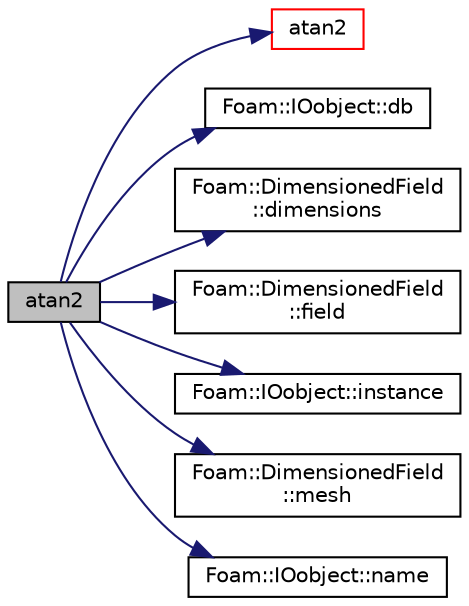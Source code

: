 digraph "atan2"
{
  bgcolor="transparent";
  edge [fontname="Helvetica",fontsize="10",labelfontname="Helvetica",labelfontsize="10"];
  node [fontname="Helvetica",fontsize="10",shape=record];
  rankdir="LR";
  Node66684 [label="atan2",height=0.2,width=0.4,color="black", fillcolor="grey75", style="filled", fontcolor="black"];
  Node66684 -> Node66685 [color="midnightblue",fontsize="10",style="solid",fontname="Helvetica"];
  Node66685 [label="atan2",height=0.2,width=0.4,color="red",URL="$a21851.html#a7c3244436f5bb68e49184c00b86ccc8d"];
  Node66684 -> Node66689 [color="midnightblue",fontsize="10",style="solid",fontname="Helvetica"];
  Node66689 [label="Foam::IOobject::db",height=0.2,width=0.4,color="black",URL="$a27249.html#a65cc75d9f80b1df5c3184fb2274a97f1",tooltip="Return the local objectRegistry. "];
  Node66684 -> Node66690 [color="midnightblue",fontsize="10",style="solid",fontname="Helvetica"];
  Node66690 [label="Foam::DimensionedField\l::dimensions",height=0.2,width=0.4,color="black",URL="$a27497.html#a512673c2674ca2d38885f1bb5f6994fb",tooltip="Return dimensions. "];
  Node66684 -> Node66691 [color="midnightblue",fontsize="10",style="solid",fontname="Helvetica"];
  Node66691 [label="Foam::DimensionedField\l::field",height=0.2,width=0.4,color="black",URL="$a27497.html#ac2dbc74fd80315697e3bfbe57956ad89"];
  Node66684 -> Node66692 [color="midnightblue",fontsize="10",style="solid",fontname="Helvetica"];
  Node66692 [label="Foam::IOobject::instance",height=0.2,width=0.4,color="black",URL="$a27249.html#acac6de003b420b848571b5064e50ed89"];
  Node66684 -> Node66693 [color="midnightblue",fontsize="10",style="solid",fontname="Helvetica"];
  Node66693 [label="Foam::DimensionedField\l::mesh",height=0.2,width=0.4,color="black",URL="$a27497.html#a8f1110830348a1448a14ab5e3cf47e3b",tooltip="Return mesh. "];
  Node66684 -> Node66694 [color="midnightblue",fontsize="10",style="solid",fontname="Helvetica"];
  Node66694 [label="Foam::IOobject::name",height=0.2,width=0.4,color="black",URL="$a27249.html#acc80e00a8ac919288fb55bd14cc88bf6",tooltip="Return name. "];
}
